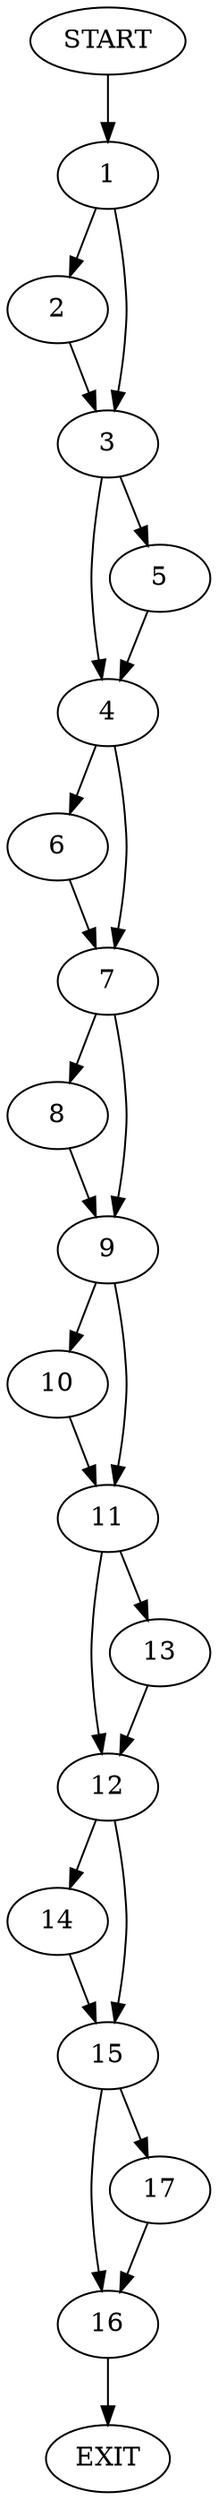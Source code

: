 digraph {
0 [label="START"]
18 [label="EXIT"]
0 -> 1
1 -> 2
1 -> 3
2 -> 3
3 -> 4
3 -> 5
4 -> 6
4 -> 7
5 -> 4
6 -> 7
7 -> 8
7 -> 9
8 -> 9
9 -> 10
9 -> 11
10 -> 11
11 -> 12
11 -> 13
13 -> 12
12 -> 14
12 -> 15
15 -> 16
15 -> 17
14 -> 15
16 -> 18
17 -> 16
}
